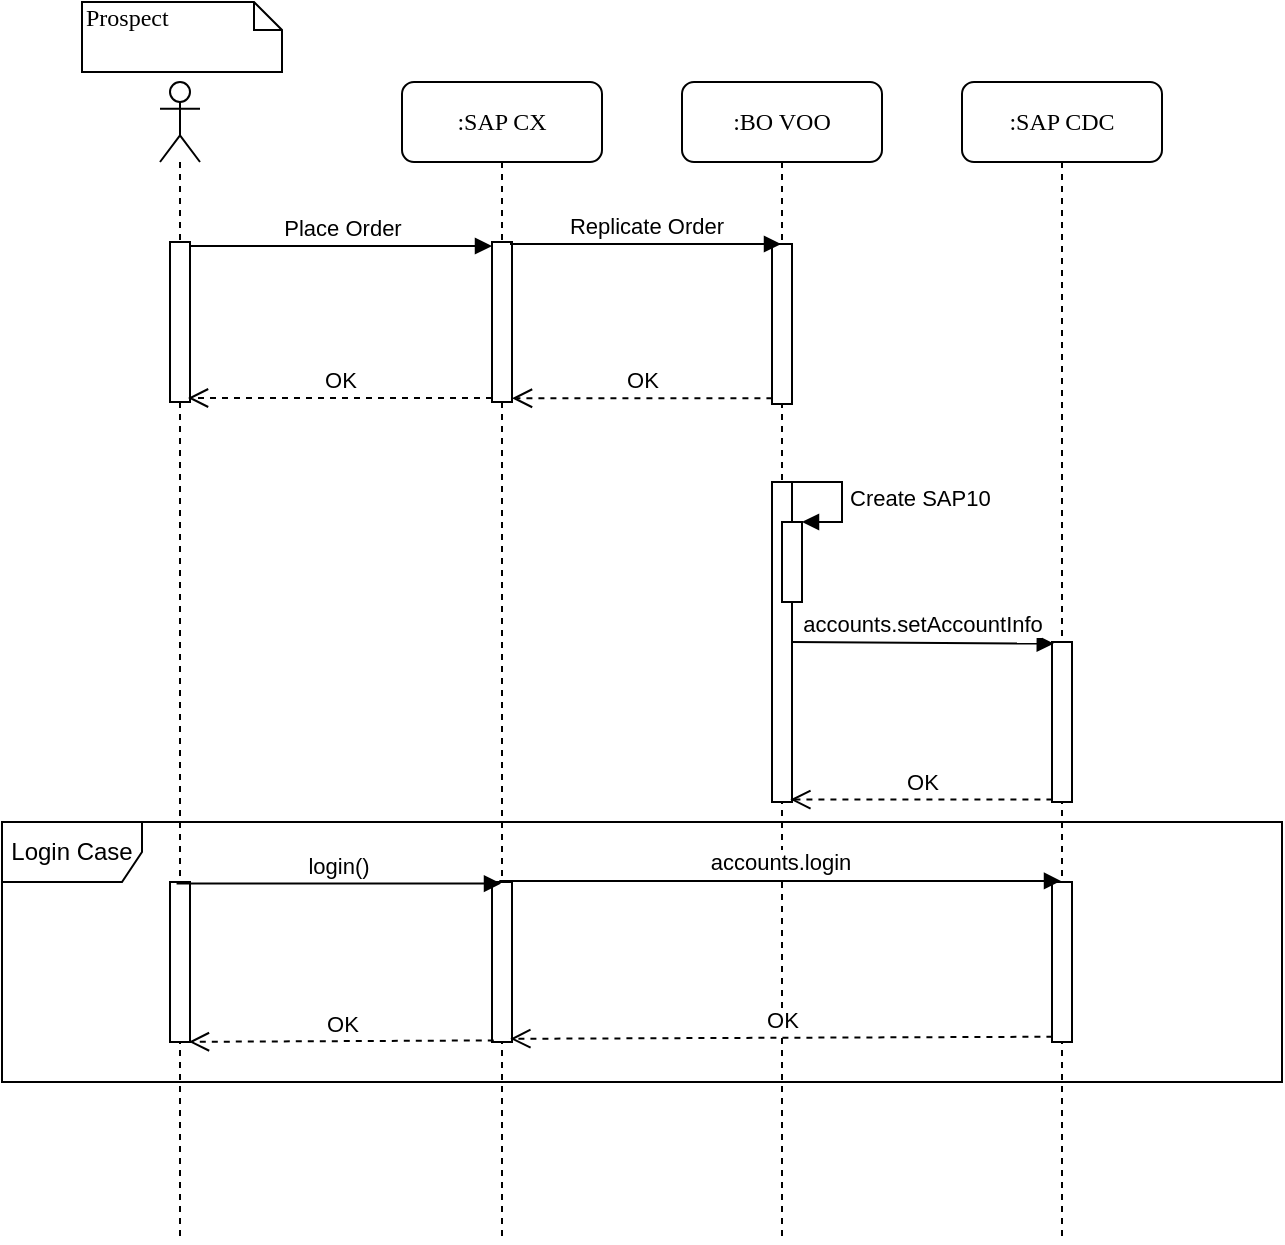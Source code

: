 <mxfile version="14.3.2" type="github">
  <diagram name="Page-1" id="13e1069c-82ec-6db2-03f1-153e76fe0fe0">
    <mxGraphModel dx="981" dy="553" grid="1" gridSize="10" guides="1" tooltips="1" connect="1" arrows="1" fold="1" page="1" pageScale="1" pageWidth="1100" pageHeight="850" background="#ffffff" math="0" shadow="0">
      <root>
        <mxCell id="0" />
        <mxCell id="1" parent="0" />
        <mxCell id="7baba1c4bc27f4b0-3" value=":SAP CX" style="shape=umlLifeline;perimeter=lifelinePerimeter;whiteSpace=wrap;html=1;container=1;collapsible=0;recursiveResize=0;outlineConnect=0;rounded=1;shadow=0;comic=0;labelBackgroundColor=none;strokeWidth=1;fontFamily=Verdana;fontSize=12;align=center;" parent="1" vertex="1">
          <mxGeometry x="400" y="80" width="100" height="580" as="geometry" />
        </mxCell>
        <mxCell id="7baba1c4bc27f4b0-13" value="" style="html=1;points=[];perimeter=orthogonalPerimeter;rounded=0;shadow=0;comic=0;labelBackgroundColor=none;strokeWidth=1;fontFamily=Verdana;fontSize=12;align=center;" parent="7baba1c4bc27f4b0-3" vertex="1">
          <mxGeometry x="45" y="80" width="10" height="80" as="geometry" />
        </mxCell>
        <mxCell id="yacgWs6S20IWa_EJ3ZdP-11" value="" style="html=1;points=[];perimeter=orthogonalPerimeter;" parent="7baba1c4bc27f4b0-3" vertex="1">
          <mxGeometry x="45" y="400" width="10" height="80" as="geometry" />
        </mxCell>
        <mxCell id="7baba1c4bc27f4b0-4" value=":BO VOO" style="shape=umlLifeline;perimeter=lifelinePerimeter;whiteSpace=wrap;html=1;container=1;collapsible=0;recursiveResize=0;outlineConnect=0;rounded=1;shadow=0;comic=0;labelBackgroundColor=none;strokeWidth=1;fontFamily=Verdana;fontSize=12;align=center;" parent="1" vertex="1">
          <mxGeometry x="540" y="80" width="100" height="580" as="geometry" />
        </mxCell>
        <mxCell id="yacgWs6S20IWa_EJ3ZdP-4" value="" style="html=1;points=[];perimeter=orthogonalPerimeter;" parent="7baba1c4bc27f4b0-4" vertex="1">
          <mxGeometry x="45" y="81" width="10" height="80" as="geometry" />
        </mxCell>
        <mxCell id="yacgWs6S20IWa_EJ3ZdP-7" value="" style="html=1;points=[];perimeter=orthogonalPerimeter;" parent="7baba1c4bc27f4b0-4" vertex="1">
          <mxGeometry x="45" y="200" width="10" height="160" as="geometry" />
        </mxCell>
        <mxCell id="yacgWs6S20IWa_EJ3ZdP-8" value="" style="html=1;points=[];perimeter=orthogonalPerimeter;" parent="7baba1c4bc27f4b0-4" vertex="1">
          <mxGeometry x="50" y="220" width="10" height="40" as="geometry" />
        </mxCell>
        <mxCell id="yacgWs6S20IWa_EJ3ZdP-9" value="Create SAP10" style="edgeStyle=orthogonalEdgeStyle;html=1;align=left;spacingLeft=2;endArrow=block;rounded=0;entryX=1;entryY=0;" parent="7baba1c4bc27f4b0-4" target="yacgWs6S20IWa_EJ3ZdP-8" edge="1">
          <mxGeometry relative="1" as="geometry">
            <mxPoint x="55" y="200" as="sourcePoint" />
            <Array as="points">
              <mxPoint x="80" y="200" />
            </Array>
          </mxGeometry>
        </mxCell>
        <mxCell id="7baba1c4bc27f4b0-5" value=":SAP CDC" style="shape=umlLifeline;perimeter=lifelinePerimeter;whiteSpace=wrap;html=1;container=1;collapsible=0;recursiveResize=0;outlineConnect=0;rounded=1;shadow=0;comic=0;labelBackgroundColor=none;strokeWidth=1;fontFamily=Verdana;fontSize=12;align=center;" parent="1" vertex="1">
          <mxGeometry x="680" y="80" width="100" height="580" as="geometry" />
        </mxCell>
        <mxCell id="yacgWs6S20IWa_EJ3ZdP-10" value="" style="html=1;points=[];perimeter=orthogonalPerimeter;" parent="7baba1c4bc27f4b0-5" vertex="1">
          <mxGeometry x="45" y="280" width="10" height="80" as="geometry" />
        </mxCell>
        <mxCell id="yacgWs6S20IWa_EJ3ZdP-12" value="" style="html=1;points=[];perimeter=orthogonalPerimeter;" parent="7baba1c4bc27f4b0-5" vertex="1">
          <mxGeometry x="45" y="400" width="10" height="80" as="geometry" />
        </mxCell>
        <mxCell id="yacgWs6S20IWa_EJ3ZdP-1" value="" style="shape=umlLifeline;participant=umlActor;perimeter=lifelinePerimeter;whiteSpace=wrap;html=1;container=1;collapsible=0;recursiveResize=0;verticalAlign=top;spacingTop=36;outlineConnect=0;" parent="1" vertex="1">
          <mxGeometry x="279" y="80" width="20" height="580" as="geometry" />
        </mxCell>
        <mxCell id="yacgWs6S20IWa_EJ3ZdP-2" value="" style="html=1;points=[];perimeter=orthogonalPerimeter;" parent="yacgWs6S20IWa_EJ3ZdP-1" vertex="1">
          <mxGeometry x="5" y="80" width="10" height="80" as="geometry" />
        </mxCell>
        <mxCell id="yacgWs6S20IWa_EJ3ZdP-3" value="" style="html=1;points=[];perimeter=orthogonalPerimeter;" parent="yacgWs6S20IWa_EJ3ZdP-1" vertex="1">
          <mxGeometry x="5" y="400" width="10" height="80" as="geometry" />
        </mxCell>
        <mxCell id="yacgWs6S20IWa_EJ3ZdP-13" value="Place Order" style="html=1;verticalAlign=bottom;endArrow=block;entryX=0;entryY=0.025;entryDx=0;entryDy=0;entryPerimeter=0;" parent="1" source="yacgWs6S20IWa_EJ3ZdP-2" target="7baba1c4bc27f4b0-13" edge="1">
          <mxGeometry width="80" relative="1" as="geometry">
            <mxPoint x="290" y="161" as="sourcePoint" />
            <mxPoint x="449.5" y="161" as="targetPoint" />
          </mxGeometry>
        </mxCell>
        <mxCell id="yacgWs6S20IWa_EJ3ZdP-14" value="Replicate Order" style="html=1;verticalAlign=bottom;endArrow=block;exitX=0.9;exitY=0.175;exitDx=0;exitDy=0;exitPerimeter=0;" parent="1" edge="1">
          <mxGeometry width="80" relative="1" as="geometry">
            <mxPoint x="454" y="161" as="sourcePoint" />
            <mxPoint x="589.5" y="161" as="targetPoint" />
          </mxGeometry>
        </mxCell>
        <mxCell id="yacgWs6S20IWa_EJ3ZdP-15" value="accounts.setAccountInfo" style="html=1;verticalAlign=bottom;endArrow=block;entryX=0.09;entryY=0.01;entryDx=0;entryDy=0;entryPerimeter=0;" parent="1" edge="1" target="yacgWs6S20IWa_EJ3ZdP-10">
          <mxGeometry width="80" relative="1" as="geometry">
            <mxPoint x="595" y="360.04" as="sourcePoint" />
            <mxPoint x="720" y="360" as="targetPoint" />
          </mxGeometry>
        </mxCell>
        <mxCell id="40GGkk0t6mN_fzsmlvxg-1" value="login()" style="html=1;verticalAlign=bottom;endArrow=block;exitX=0.328;exitY=0.01;exitDx=0;exitDy=0;exitPerimeter=0;" edge="1" parent="1" source="yacgWs6S20IWa_EJ3ZdP-3" target="7baba1c4bc27f4b0-3">
          <mxGeometry width="80" relative="1" as="geometry">
            <mxPoint x="299" y="480.0" as="sourcePoint" />
            <mxPoint x="431" y="480.0" as="targetPoint" />
          </mxGeometry>
        </mxCell>
        <mxCell id="40GGkk0t6mN_fzsmlvxg-2" value="accounts.login" style="html=1;verticalAlign=bottom;endArrow=block;exitX=0.366;exitY=-0.007;exitDx=0;exitDy=0;exitPerimeter=0;" edge="1" parent="1" source="yacgWs6S20IWa_EJ3ZdP-11" target="7baba1c4bc27f4b0-5">
          <mxGeometry width="80" relative="1" as="geometry">
            <mxPoint x="460" y="480.0" as="sourcePoint" />
            <mxPoint x="592" y="480.0" as="targetPoint" />
          </mxGeometry>
        </mxCell>
        <mxCell id="40GGkk0t6mN_fzsmlvxg-4" value="OK" style="html=1;verticalAlign=bottom;endArrow=open;dashed=1;endSize=8;entryX=0.917;entryY=0.605;entryDx=0;entryDy=0;entryPerimeter=0;exitX=0.021;exitY=0.967;exitDx=0;exitDy=0;exitPerimeter=0;" edge="1" parent="1" source="yacgWs6S20IWa_EJ3ZdP-12">
          <mxGeometry relative="1" as="geometry">
            <mxPoint x="720" y="558" as="sourcePoint" />
            <mxPoint x="454.17" y="558.4" as="targetPoint" />
          </mxGeometry>
        </mxCell>
        <mxCell id="40GGkk0t6mN_fzsmlvxg-5" value="OK" style="html=1;verticalAlign=bottom;endArrow=open;dashed=1;endSize=8;entryX=0.948;entryY=0.674;entryDx=0;entryDy=0;entryPerimeter=0;exitX=0.09;exitY=0.665;exitDx=0;exitDy=0;exitPerimeter=0;" edge="1" parent="1">
          <mxGeometry relative="1" as="geometry">
            <mxPoint x="445.9" y="559.2" as="sourcePoint" />
            <mxPoint x="293.48" y="559.92" as="targetPoint" />
          </mxGeometry>
        </mxCell>
        <mxCell id="40GGkk0t6mN_fzsmlvxg-6" value="OK" style="html=1;verticalAlign=bottom;endArrow=open;dashed=1;endSize=8;" edge="1" parent="1">
          <mxGeometry relative="1" as="geometry">
            <mxPoint x="445" y="238" as="sourcePoint" />
            <mxPoint x="293" y="238" as="targetPoint" />
          </mxGeometry>
        </mxCell>
        <mxCell id="40GGkk0t6mN_fzsmlvxg-7" value="OK" style="html=1;verticalAlign=bottom;endArrow=open;dashed=1;endSize=8;exitX=0.021;exitY=0.989;exitDx=0;exitDy=0;exitPerimeter=0;" edge="1" parent="1">
          <mxGeometry relative="1" as="geometry">
            <mxPoint x="585.21" y="238.12" as="sourcePoint" />
            <mxPoint x="455" y="238.12" as="targetPoint" />
          </mxGeometry>
        </mxCell>
        <mxCell id="40GGkk0t6mN_fzsmlvxg-8" value="OK" style="html=1;verticalAlign=bottom;endArrow=open;dashed=1;endSize=8;exitX=0.021;exitY=0.76;exitDx=0;exitDy=0;exitPerimeter=0;entryX=0.917;entryY=0.88;entryDx=0;entryDy=0;entryPerimeter=0;" edge="1" parent="1">
          <mxGeometry relative="1" as="geometry">
            <mxPoint x="725.21" y="438.8" as="sourcePoint" />
            <mxPoint x="594.17" y="438.8" as="targetPoint" />
          </mxGeometry>
        </mxCell>
        <mxCell id="40GGkk0t6mN_fzsmlvxg-9" value="Login Case" style="shape=umlFrame;whiteSpace=wrap;html=1;width=70;height=30;" vertex="1" parent="1">
          <mxGeometry x="200" y="450" width="640" height="130" as="geometry" />
        </mxCell>
        <mxCell id="40GGkk0t6mN_fzsmlvxg-14" value="Prospect" style="shape=note;whiteSpace=wrap;html=1;size=14;verticalAlign=top;align=left;spacingTop=-6;rounded=0;shadow=0;comic=0;labelBackgroundColor=none;strokeColor=#000000;strokeWidth=1;fillColor=#FFFFFF;fontFamily=Verdana;fontSize=12;fontColor=#000000;" vertex="1" parent="1">
          <mxGeometry x="240" y="40" width="100" height="35" as="geometry" />
        </mxCell>
      </root>
    </mxGraphModel>
  </diagram>
</mxfile>
